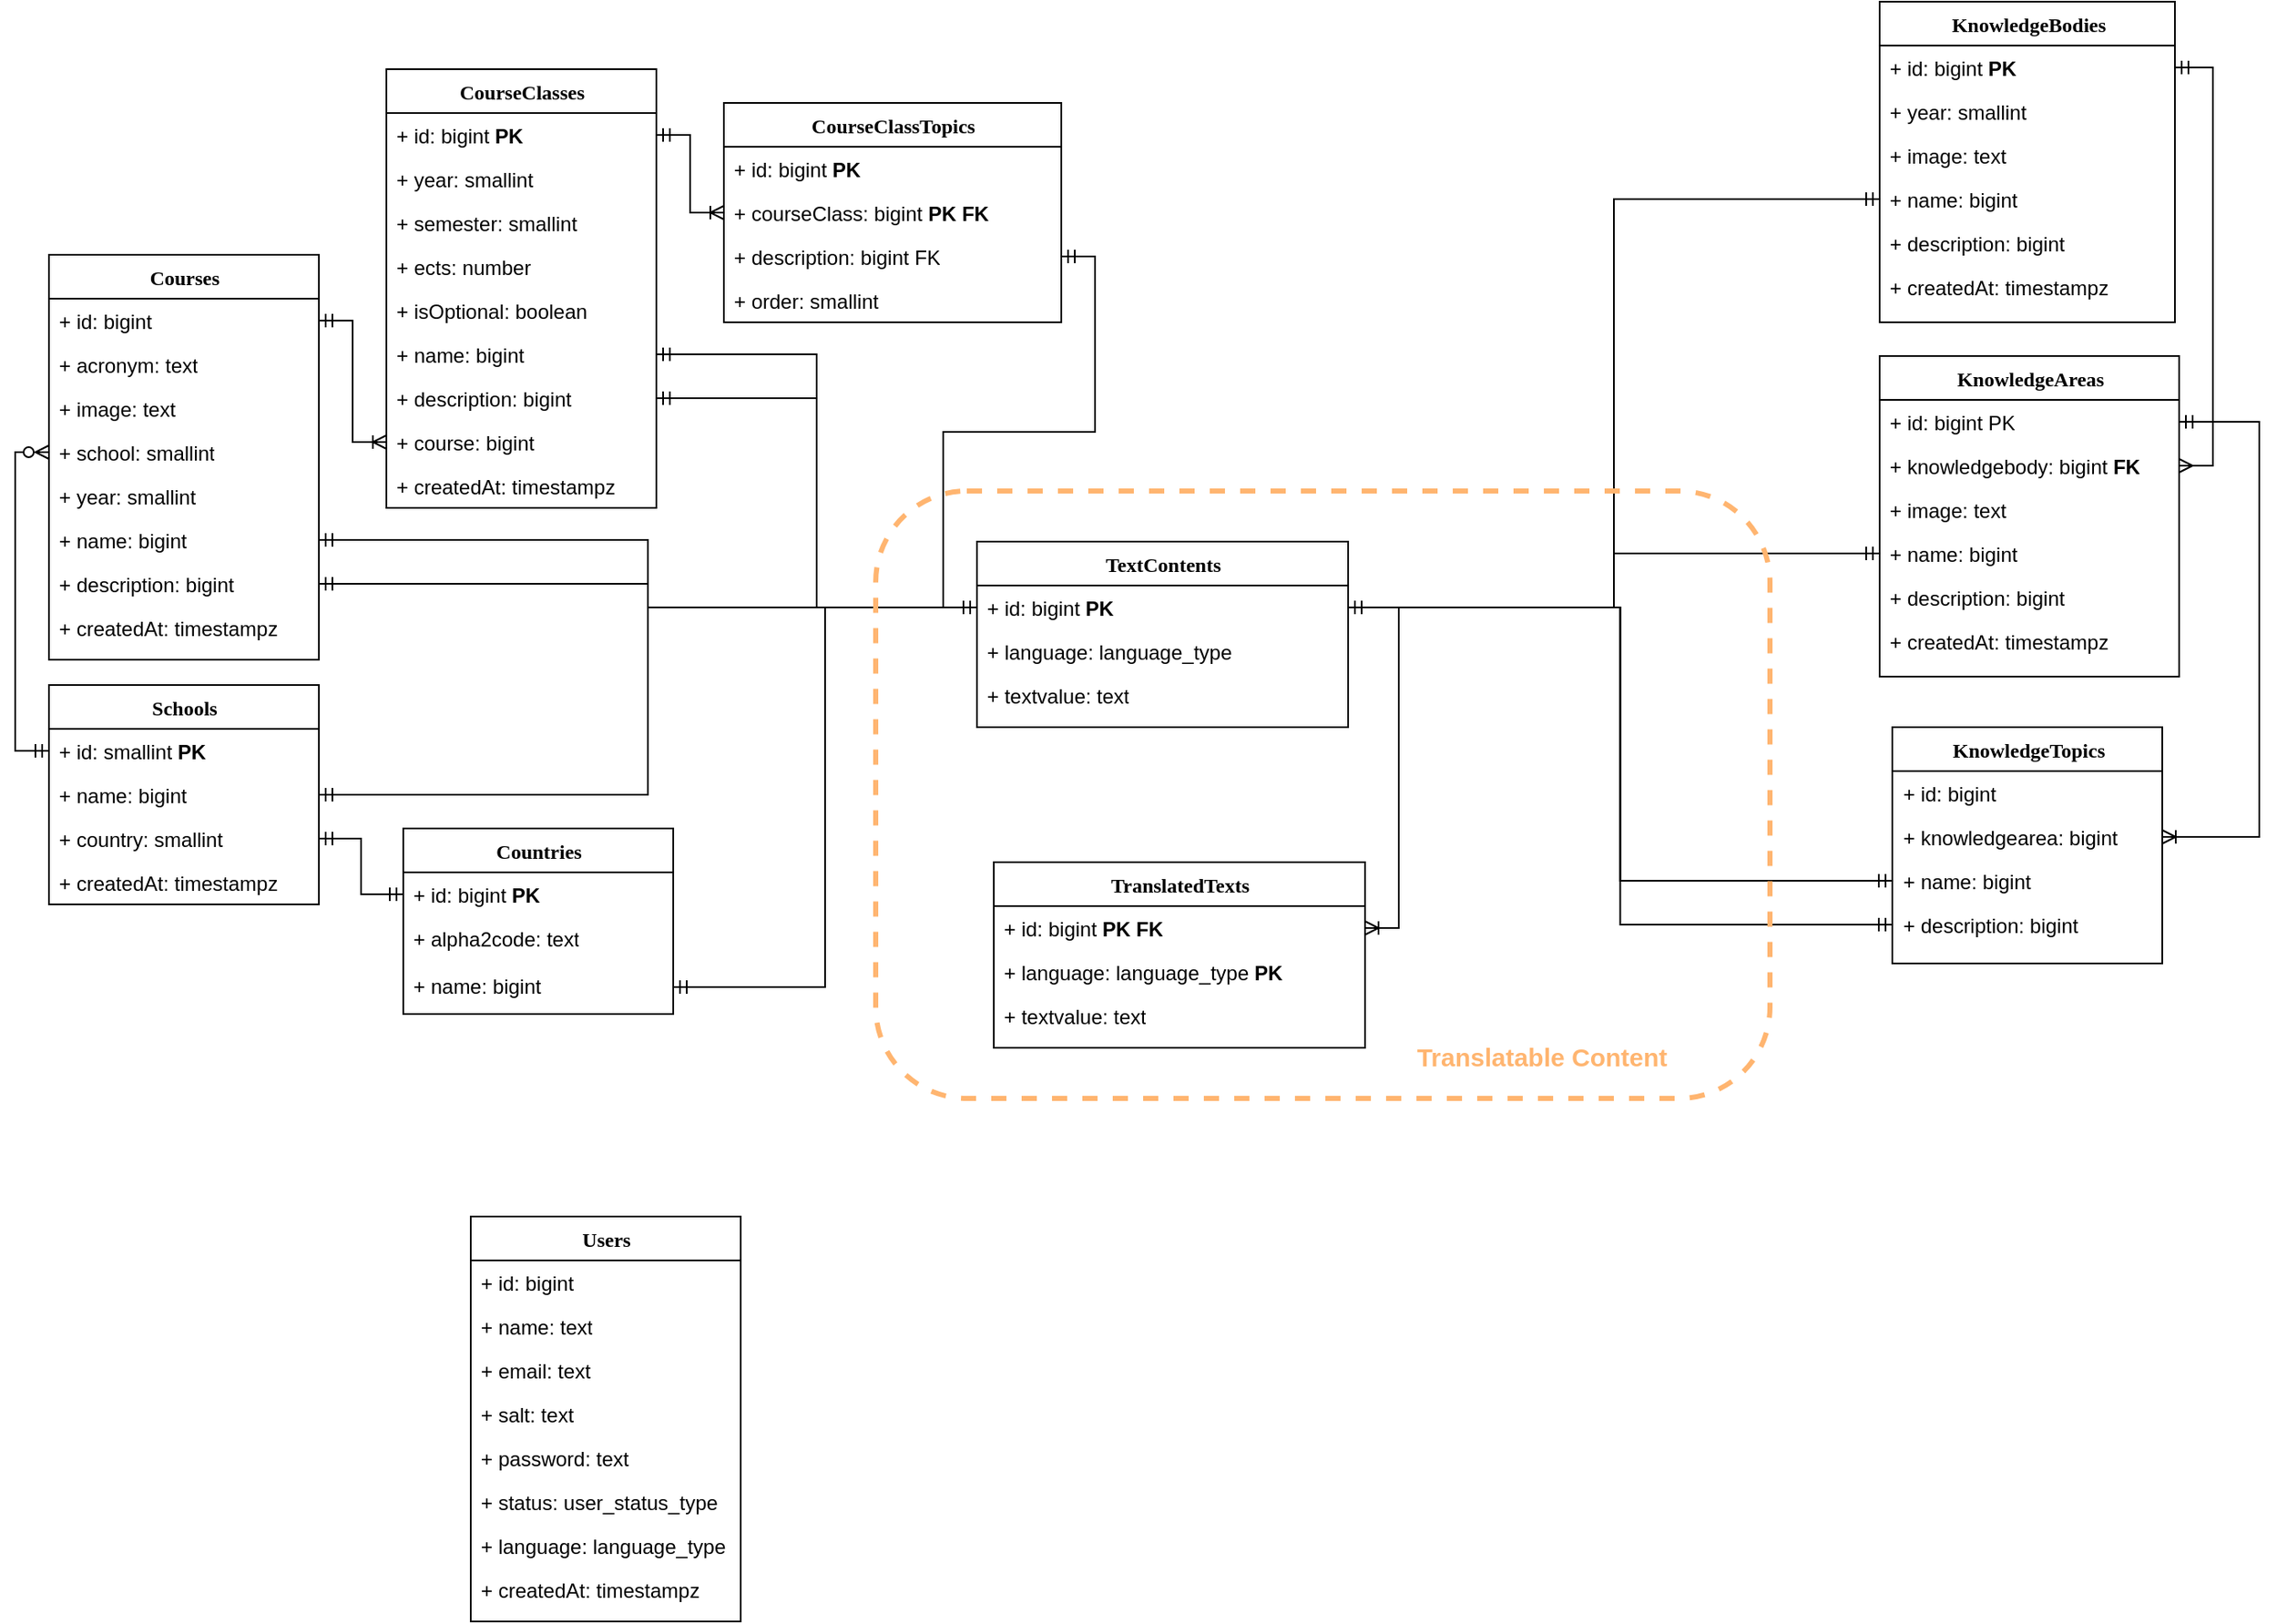<mxfile version="24.2.5" type="device">
  <diagram name="Page-1" id="9f46799a-70d6-7492-0946-bef42562c5a5">
    <mxGraphModel dx="819" dy="478" grid="1" gridSize="10" guides="1" tooltips="1" connect="1" arrows="1" fold="1" page="1" pageScale="1" pageWidth="1100" pageHeight="850" background="none" math="0" shadow="0">
      <root>
        <mxCell id="0" />
        <mxCell id="1" parent="0" />
        <mxCell id="78961159f06e98e8-17" value="Courses" style="swimlane;html=1;fontStyle=1;align=center;verticalAlign=top;childLayout=stackLayout;horizontal=1;startSize=26;horizontalStack=0;resizeParent=1;resizeLast=0;collapsible=1;marginBottom=0;swimlaneFillColor=#ffffff;rounded=0;shadow=0;comic=0;labelBackgroundColor=none;strokeWidth=1;fillColor=none;fontFamily=Verdana;fontSize=12" parent="1" vertex="1">
          <mxGeometry x="160" y="220" width="160" height="240" as="geometry" />
        </mxCell>
        <mxCell id="78961159f06e98e8-21" value="+ id: bigint" style="text;html=1;strokeColor=none;fillColor=none;align=left;verticalAlign=top;spacingLeft=4;spacingRight=4;whiteSpace=wrap;overflow=hidden;rotatable=0;points=[[0,0.5],[1,0.5]];portConstraint=eastwest;" parent="78961159f06e98e8-17" vertex="1">
          <mxGeometry y="26" width="160" height="26" as="geometry" />
        </mxCell>
        <mxCell id="78961159f06e98e8-23" value="+ acronym: text" style="text;html=1;strokeColor=none;fillColor=none;align=left;verticalAlign=top;spacingLeft=4;spacingRight=4;whiteSpace=wrap;overflow=hidden;rotatable=0;points=[[0,0.5],[1,0.5]];portConstraint=eastwest;" parent="78961159f06e98e8-17" vertex="1">
          <mxGeometry y="52" width="160" height="26" as="geometry" />
        </mxCell>
        <mxCell id="78961159f06e98e8-25" value="+ image: text" style="text;html=1;strokeColor=none;fillColor=none;align=left;verticalAlign=top;spacingLeft=4;spacingRight=4;whiteSpace=wrap;overflow=hidden;rotatable=0;points=[[0,0.5],[1,0.5]];portConstraint=eastwest;" parent="78961159f06e98e8-17" vertex="1">
          <mxGeometry y="78" width="160" height="26" as="geometry" />
        </mxCell>
        <mxCell id="78961159f06e98e8-26" value="+ school: smallint" style="text;html=1;strokeColor=none;fillColor=none;align=left;verticalAlign=top;spacingLeft=4;spacingRight=4;whiteSpace=wrap;overflow=hidden;rotatable=0;points=[[0,0.5],[1,0.5]];portConstraint=eastwest;" parent="78961159f06e98e8-17" vertex="1">
          <mxGeometry y="104" width="160" height="26" as="geometry" />
        </mxCell>
        <mxCell id="78961159f06e98e8-24" value="+ year: smallint" style="text;html=1;strokeColor=none;fillColor=none;align=left;verticalAlign=top;spacingLeft=4;spacingRight=4;whiteSpace=wrap;overflow=hidden;rotatable=0;points=[[0,0.5],[1,0.5]];portConstraint=eastwest;" parent="78961159f06e98e8-17" vertex="1">
          <mxGeometry y="130" width="160" height="26" as="geometry" />
        </mxCell>
        <mxCell id="8A3KfF3B4RBnHkQphTCw-4" value="+ name: bigint" style="text;html=1;strokeColor=none;fillColor=none;align=left;verticalAlign=top;spacingLeft=4;spacingRight=4;whiteSpace=wrap;overflow=hidden;rotatable=0;points=[[0,0.5],[1,0.5]];portConstraint=eastwest;" parent="78961159f06e98e8-17" vertex="1">
          <mxGeometry y="156" width="160" height="26" as="geometry" />
        </mxCell>
        <mxCell id="NeSHO24KJ40r5-6IX3e8-1" value="+ description: bigint" style="text;html=1;strokeColor=none;fillColor=none;align=left;verticalAlign=top;spacingLeft=4;spacingRight=4;whiteSpace=wrap;overflow=hidden;rotatable=0;points=[[0,0.5],[1,0.5]];portConstraint=eastwest;" vertex="1" parent="78961159f06e98e8-17">
          <mxGeometry y="182" width="160" height="26" as="geometry" />
        </mxCell>
        <mxCell id="NeSHO24KJ40r5-6IX3e8-2" value="+ createdAt: timestampz" style="text;html=1;strokeColor=none;fillColor=none;align=left;verticalAlign=top;spacingLeft=4;spacingRight=4;whiteSpace=wrap;overflow=hidden;rotatable=0;points=[[0,0.5],[1,0.5]];portConstraint=eastwest;" vertex="1" parent="78961159f06e98e8-17">
          <mxGeometry y="208" width="160" height="26" as="geometry" />
        </mxCell>
        <mxCell id="78961159f06e98e8-43" value="KnowledgeAreas" style="swimlane;html=1;fontStyle=1;align=center;verticalAlign=top;childLayout=stackLayout;horizontal=1;startSize=26;horizontalStack=0;resizeParent=1;resizeLast=0;collapsible=1;marginBottom=0;swimlaneFillColor=#ffffff;rounded=0;shadow=0;comic=0;labelBackgroundColor=none;strokeWidth=1;fillColor=none;fontFamily=Verdana;fontSize=12" parent="1" vertex="1">
          <mxGeometry x="1245" y="280" width="177.5" height="190" as="geometry" />
        </mxCell>
        <mxCell id="78961159f06e98e8-44" value="+ id: bigint PK" style="text;html=1;strokeColor=none;fillColor=none;align=left;verticalAlign=top;spacingLeft=4;spacingRight=4;whiteSpace=wrap;overflow=hidden;rotatable=0;points=[[0,0.5],[1,0.5]];portConstraint=eastwest;" parent="78961159f06e98e8-43" vertex="1">
          <mxGeometry y="26" width="177.5" height="26" as="geometry" />
        </mxCell>
        <mxCell id="942C9Zqzs8NlF-AYDThD-16" value="+ knowledgebody: bigint &lt;b&gt;FK&lt;/b&gt;" style="text;html=1;strokeColor=none;fillColor=none;align=left;verticalAlign=top;spacingLeft=4;spacingRight=4;whiteSpace=wrap;overflow=hidden;rotatable=0;points=[[0,0.5],[1,0.5]];portConstraint=eastwest;" parent="78961159f06e98e8-43" vertex="1">
          <mxGeometry y="52" width="177.5" height="26" as="geometry" />
        </mxCell>
        <mxCell id="78961159f06e98e8-45" value="+ image: text" style="text;html=1;strokeColor=none;fillColor=none;align=left;verticalAlign=top;spacingLeft=4;spacingRight=4;whiteSpace=wrap;overflow=hidden;rotatable=0;points=[[0,0.5],[1,0.5]];portConstraint=eastwest;" parent="78961159f06e98e8-43" vertex="1">
          <mxGeometry y="78" width="177.5" height="26" as="geometry" />
        </mxCell>
        <mxCell id="8A3KfF3B4RBnHkQphTCw-15" value="+ name: bigint" style="text;html=1;strokeColor=none;fillColor=none;align=left;verticalAlign=top;spacingLeft=4;spacingRight=4;whiteSpace=wrap;overflow=hidden;rotatable=0;points=[[0,0.5],[1,0.5]];portConstraint=eastwest;" parent="78961159f06e98e8-43" vertex="1">
          <mxGeometry y="104" width="177.5" height="26" as="geometry" />
        </mxCell>
        <mxCell id="8A3KfF3B4RBnHkQphTCw-16" value="+ description: bigint" style="text;html=1;strokeColor=none;fillColor=none;align=left;verticalAlign=top;spacingLeft=4;spacingRight=4;whiteSpace=wrap;overflow=hidden;rotatable=0;points=[[0,0.5],[1,0.5]];portConstraint=eastwest;" parent="78961159f06e98e8-43" vertex="1">
          <mxGeometry y="130" width="177.5" height="26" as="geometry" />
        </mxCell>
        <mxCell id="NeSHO24KJ40r5-6IX3e8-8" style="edgeStyle=orthogonalEdgeStyle;rounded=0;orthogonalLoop=1;jettySize=auto;html=1;exitX=1;exitY=0.5;exitDx=0;exitDy=0;" edge="1" parent="78961159f06e98e8-43" source="78961159f06e98e8-45" target="78961159f06e98e8-45">
          <mxGeometry relative="1" as="geometry" />
        </mxCell>
        <mxCell id="NeSHO24KJ40r5-6IX3e8-9" value="+ createdAt: timestampz" style="text;html=1;strokeColor=none;fillColor=none;align=left;verticalAlign=top;spacingLeft=4;spacingRight=4;whiteSpace=wrap;overflow=hidden;rotatable=0;points=[[0,0.5],[1,0.5]];portConstraint=eastwest;" vertex="1" parent="78961159f06e98e8-43">
          <mxGeometry y="156" width="177.5" height="26" as="geometry" />
        </mxCell>
        <mxCell id="78961159f06e98e8-56" value="Schools" style="swimlane;html=1;fontStyle=1;align=center;verticalAlign=top;childLayout=stackLayout;horizontal=1;startSize=26;horizontalStack=0;resizeParent=1;resizeLast=0;collapsible=1;marginBottom=0;swimlaneFillColor=#ffffff;rounded=0;shadow=0;comic=0;labelBackgroundColor=none;strokeWidth=1;fillColor=none;fontFamily=Verdana;fontSize=12" parent="1" vertex="1">
          <mxGeometry x="160" y="475" width="160" height="130" as="geometry" />
        </mxCell>
        <mxCell id="78961159f06e98e8-57" value="+ id: smallint &lt;b&gt;PK&lt;/b&gt;" style="text;html=1;strokeColor=none;fillColor=none;align=left;verticalAlign=top;spacingLeft=4;spacingRight=4;whiteSpace=wrap;overflow=hidden;rotatable=0;points=[[0,0.5],[1,0.5]];portConstraint=eastwest;" parent="78961159f06e98e8-56" vertex="1">
          <mxGeometry y="26" width="160" height="26" as="geometry" />
        </mxCell>
        <mxCell id="78961159f06e98e8-58" value="+ name: bigint" style="text;html=1;strokeColor=none;fillColor=none;align=left;verticalAlign=top;spacingLeft=4;spacingRight=4;whiteSpace=wrap;overflow=hidden;rotatable=0;points=[[0,0.5],[1,0.5]];portConstraint=eastwest;" parent="78961159f06e98e8-56" vertex="1">
          <mxGeometry y="52" width="160" height="26" as="geometry" />
        </mxCell>
        <mxCell id="78961159f06e98e8-59" value="+ country: smallint" style="text;html=1;strokeColor=none;fillColor=none;align=left;verticalAlign=top;spacingLeft=4;spacingRight=4;whiteSpace=wrap;overflow=hidden;rotatable=0;points=[[0,0.5],[1,0.5]];portConstraint=eastwest;" parent="78961159f06e98e8-56" vertex="1">
          <mxGeometry y="78" width="160" height="26" as="geometry" />
        </mxCell>
        <mxCell id="NeSHO24KJ40r5-6IX3e8-4" value="+ createdAt: timestampz" style="text;html=1;strokeColor=none;fillColor=none;align=left;verticalAlign=top;spacingLeft=4;spacingRight=4;whiteSpace=wrap;overflow=hidden;rotatable=0;points=[[0,0.5],[1,0.5]];portConstraint=eastwest;" vertex="1" parent="78961159f06e98e8-56">
          <mxGeometry y="104" width="160" height="26" as="geometry" />
        </mxCell>
        <mxCell id="78961159f06e98e8-69" value="CourseClasses" style="swimlane;html=1;fontStyle=1;align=center;verticalAlign=top;childLayout=stackLayout;horizontal=1;startSize=26;horizontalStack=0;resizeParent=1;resizeLast=0;collapsible=1;marginBottom=0;swimlaneFillColor=#ffffff;rounded=0;shadow=0;comic=0;labelBackgroundColor=none;strokeWidth=1;fillColor=none;fontFamily=Verdana;fontSize=12" parent="1" vertex="1">
          <mxGeometry x="360" y="110" width="160" height="260" as="geometry" />
        </mxCell>
        <mxCell id="78961159f06e98e8-70" value="+ id: bigint &lt;b&gt;PK&lt;/b&gt;" style="text;html=1;strokeColor=none;fillColor=none;align=left;verticalAlign=top;spacingLeft=4;spacingRight=4;whiteSpace=wrap;overflow=hidden;rotatable=0;points=[[0,0.5],[1,0.5]];portConstraint=eastwest;" parent="78961159f06e98e8-69" vertex="1">
          <mxGeometry y="26" width="160" height="26" as="geometry" />
        </mxCell>
        <mxCell id="78961159f06e98e8-71" value="+ year: smallint" style="text;html=1;strokeColor=none;fillColor=none;align=left;verticalAlign=top;spacingLeft=4;spacingRight=4;whiteSpace=wrap;overflow=hidden;rotatable=0;points=[[0,0.5],[1,0.5]];portConstraint=eastwest;" parent="78961159f06e98e8-69" vertex="1">
          <mxGeometry y="52" width="160" height="26" as="geometry" />
        </mxCell>
        <mxCell id="78961159f06e98e8-72" value="+ semester: smallint" style="text;html=1;strokeColor=none;fillColor=none;align=left;verticalAlign=top;spacingLeft=4;spacingRight=4;whiteSpace=wrap;overflow=hidden;rotatable=0;points=[[0,0.5],[1,0.5]];portConstraint=eastwest;" parent="78961159f06e98e8-69" vertex="1">
          <mxGeometry y="78" width="160" height="26" as="geometry" />
        </mxCell>
        <mxCell id="78961159f06e98e8-74" value="+ ects: number" style="text;html=1;strokeColor=none;fillColor=none;align=left;verticalAlign=top;spacingLeft=4;spacingRight=4;whiteSpace=wrap;overflow=hidden;rotatable=0;points=[[0,0.5],[1,0.5]];portConstraint=eastwest;" parent="78961159f06e98e8-69" vertex="1">
          <mxGeometry y="104" width="160" height="26" as="geometry" />
        </mxCell>
        <mxCell id="78961159f06e98e8-75" value="+ isOptional: boolean" style="text;html=1;strokeColor=none;fillColor=none;align=left;verticalAlign=top;spacingLeft=4;spacingRight=4;whiteSpace=wrap;overflow=hidden;rotatable=0;points=[[0,0.5],[1,0.5]];portConstraint=eastwest;" parent="78961159f06e98e8-69" vertex="1">
          <mxGeometry y="130" width="160" height="26" as="geometry" />
        </mxCell>
        <mxCell id="8A3KfF3B4RBnHkQphTCw-6" value="+ name: bigint" style="text;html=1;strokeColor=none;fillColor=none;align=left;verticalAlign=top;spacingLeft=4;spacingRight=4;whiteSpace=wrap;overflow=hidden;rotatable=0;points=[[0,0.5],[1,0.5]];portConstraint=eastwest;" parent="78961159f06e98e8-69" vertex="1">
          <mxGeometry y="156" width="160" height="26" as="geometry" />
        </mxCell>
        <mxCell id="8A3KfF3B4RBnHkQphTCw-7" value="+ description: bigint" style="text;html=1;strokeColor=none;fillColor=none;align=left;verticalAlign=top;spacingLeft=4;spacingRight=4;whiteSpace=wrap;overflow=hidden;rotatable=0;points=[[0,0.5],[1,0.5]];portConstraint=eastwest;" parent="78961159f06e98e8-69" vertex="1">
          <mxGeometry y="182" width="160" height="26" as="geometry" />
        </mxCell>
        <mxCell id="78961159f06e98e8-76" value="+ course: bigint" style="text;html=1;strokeColor=none;fillColor=none;align=left;verticalAlign=top;spacingLeft=4;spacingRight=4;whiteSpace=wrap;overflow=hidden;rotatable=0;points=[[0,0.5],[1,0.5]];portConstraint=eastwest;" parent="78961159f06e98e8-69" vertex="1">
          <mxGeometry y="208" width="160" height="26" as="geometry" />
        </mxCell>
        <mxCell id="NeSHO24KJ40r5-6IX3e8-3" value="+ createdAt: timestampz" style="text;html=1;strokeColor=none;fillColor=none;align=left;verticalAlign=top;spacingLeft=4;spacingRight=4;whiteSpace=wrap;overflow=hidden;rotatable=0;points=[[0,0.5],[1,0.5]];portConstraint=eastwest;" vertex="1" parent="78961159f06e98e8-69">
          <mxGeometry y="234" width="160" height="26" as="geometry" />
        </mxCell>
        <mxCell id="78961159f06e98e8-82" value="KnowledgeTopics" style="swimlane;html=1;fontStyle=1;align=center;verticalAlign=top;childLayout=stackLayout;horizontal=1;startSize=26;horizontalStack=0;resizeParent=1;resizeLast=0;collapsible=1;marginBottom=0;swimlaneFillColor=#ffffff;rounded=0;shadow=0;comic=0;labelBackgroundColor=none;strokeWidth=1;fillColor=none;fontFamily=Verdana;fontSize=12" parent="1" vertex="1">
          <mxGeometry x="1252.5" y="500" width="160" height="140" as="geometry" />
        </mxCell>
        <mxCell id="78961159f06e98e8-83" value="+ id: bigint" style="text;html=1;strokeColor=none;fillColor=none;align=left;verticalAlign=top;spacingLeft=4;spacingRight=4;whiteSpace=wrap;overflow=hidden;rotatable=0;points=[[0,0.5],[1,0.5]];portConstraint=eastwest;" parent="78961159f06e98e8-82" vertex="1">
          <mxGeometry y="26" width="160" height="26" as="geometry" />
        </mxCell>
        <mxCell id="78961159f06e98e8-84" value="+ knowledgearea: bigint" style="text;html=1;strokeColor=none;fillColor=none;align=left;verticalAlign=top;spacingLeft=4;spacingRight=4;whiteSpace=wrap;overflow=hidden;rotatable=0;points=[[0,0.5],[1,0.5]];portConstraint=eastwest;" parent="78961159f06e98e8-82" vertex="1">
          <mxGeometry y="52" width="160" height="26" as="geometry" />
        </mxCell>
        <mxCell id="8A3KfF3B4RBnHkQphTCw-17" value="+ name: bigint" style="text;html=1;strokeColor=none;fillColor=none;align=left;verticalAlign=top;spacingLeft=4;spacingRight=4;whiteSpace=wrap;overflow=hidden;rotatable=0;points=[[0,0.5],[1,0.5]];portConstraint=eastwest;" parent="78961159f06e98e8-82" vertex="1">
          <mxGeometry y="78" width="160" height="26" as="geometry" />
        </mxCell>
        <mxCell id="8A3KfF3B4RBnHkQphTCw-18" value="+ description: bigint" style="text;html=1;strokeColor=none;fillColor=none;align=left;verticalAlign=top;spacingLeft=4;spacingRight=4;whiteSpace=wrap;overflow=hidden;rotatable=0;points=[[0,0.5],[1,0.5]];portConstraint=eastwest;" parent="78961159f06e98e8-82" vertex="1">
          <mxGeometry y="104" width="160" height="26" as="geometry" />
        </mxCell>
        <mxCell id="ZQt6oFLAZahqBDJIXmhg-1" style="rounded=0;orthogonalLoop=1;jettySize=auto;html=1;exitX=0;exitY=0.5;exitDx=0;exitDy=0;endArrow=ERmandOne;endFill=0;startArrow=ERmandOne;startFill=0;entryX=1;entryY=0.5;entryDx=0;entryDy=0;edgeStyle=orthogonalEdgeStyle;" parent="1" source="8A3KfF3B4RBnHkQphTCw-17" target="942C9Zqzs8NlF-AYDThD-19" edge="1">
          <mxGeometry relative="1" as="geometry">
            <mxPoint x="1280" y="449" as="targetPoint" />
          </mxGeometry>
        </mxCell>
        <mxCell id="ZQt6oFLAZahqBDJIXmhg-2" style="edgeStyle=orthogonalEdgeStyle;rounded=0;orthogonalLoop=1;jettySize=auto;html=1;exitX=1;exitY=0.5;exitDx=0;exitDy=0;endArrow=ERoneToMany;endFill=0;startArrow=ERmandOne;startFill=0;entryX=1;entryY=0.5;entryDx=0;entryDy=0;" parent="1" source="78961159f06e98e8-44" target="78961159f06e98e8-84" edge="1">
          <mxGeometry relative="1" as="geometry">
            <mxPoint x="1420" y="575" as="targetPoint" />
            <Array as="points">
              <mxPoint x="1470" y="319" />
              <mxPoint x="1470" y="565" />
            </Array>
          </mxGeometry>
        </mxCell>
        <mxCell id="ZQt6oFLAZahqBDJIXmhg-3" style="edgeStyle=orthogonalEdgeStyle;rounded=0;orthogonalLoop=1;jettySize=auto;html=1;exitX=0;exitY=0.5;exitDx=0;exitDy=0;endArrow=ERmandOne;endFill=0;startArrow=ERmandOne;startFill=0;entryX=1;entryY=0.5;entryDx=0;entryDy=0;" parent="1" source="8A3KfF3B4RBnHkQphTCw-15" target="942C9Zqzs8NlF-AYDThD-19" edge="1">
          <mxGeometry relative="1" as="geometry">
            <mxPoint x="1150" y="649" as="targetPoint" />
          </mxGeometry>
        </mxCell>
        <mxCell id="ZQt6oFLAZahqBDJIXmhg-4" style="rounded=0;orthogonalLoop=1;jettySize=auto;html=1;exitX=1;exitY=0.5;exitDx=0;exitDy=0;endArrow=ERmandOne;endFill=0;startArrow=ERmandOne;startFill=0;entryX=0;entryY=0.5;entryDx=0;entryDy=0;edgeStyle=orthogonalEdgeStyle;" parent="1" source="NeSHO24KJ40r5-6IX3e8-1" target="942C9Zqzs8NlF-AYDThD-19" edge="1">
          <mxGeometry relative="1" as="geometry">
            <mxPoint x="330" y="356" as="sourcePoint" />
          </mxGeometry>
        </mxCell>
        <mxCell id="ZQt6oFLAZahqBDJIXmhg-5" style="edgeStyle=orthogonalEdgeStyle;rounded=0;orthogonalLoop=1;jettySize=auto;html=1;exitX=1;exitY=0.5;exitDx=0;exitDy=0;entryX=0;entryY=0.5;entryDx=0;entryDy=0;endArrow=ERoneToMany;endFill=0;startArrow=ERmandOne;startFill=0;" parent="1" source="78961159f06e98e8-21" target="78961159f06e98e8-76" edge="1">
          <mxGeometry relative="1" as="geometry" />
        </mxCell>
        <mxCell id="jMeobMEoM1EcGxq7kb9L-1" value="Countries" style="swimlane;html=1;fontStyle=1;align=center;verticalAlign=top;childLayout=stackLayout;horizontal=1;startSize=26;horizontalStack=0;resizeParent=1;resizeLast=0;collapsible=1;marginBottom=0;swimlaneFillColor=#ffffff;rounded=0;shadow=0;comic=0;labelBackgroundColor=none;strokeWidth=1;fillColor=none;fontFamily=Verdana;fontSize=12" parent="1" vertex="1">
          <mxGeometry x="370" y="560" width="160" height="110" as="geometry" />
        </mxCell>
        <mxCell id="jMeobMEoM1EcGxq7kb9L-2" value="+ id: bigint &lt;b&gt;PK&lt;/b&gt;" style="text;html=1;strokeColor=none;fillColor=none;align=left;verticalAlign=top;spacingLeft=4;spacingRight=4;whiteSpace=wrap;overflow=hidden;rotatable=0;points=[[0,0.5],[1,0.5]];portConstraint=eastwest;" parent="jMeobMEoM1EcGxq7kb9L-1" vertex="1">
          <mxGeometry y="26" width="160" height="26" as="geometry" />
        </mxCell>
        <mxCell id="jMeobMEoM1EcGxq7kb9L-3" value="+ alpha2code: text" style="text;html=1;strokeColor=none;fillColor=none;align=left;verticalAlign=top;spacingLeft=4;spacingRight=4;whiteSpace=wrap;overflow=hidden;rotatable=0;points=[[0,0.5],[1,0.5]];portConstraint=eastwest;" parent="jMeobMEoM1EcGxq7kb9L-1" vertex="1">
          <mxGeometry y="52" width="160" height="28" as="geometry" />
        </mxCell>
        <mxCell id="8A3KfF3B4RBnHkQphTCw-2" value="+ name: bigint" style="text;html=1;strokeColor=none;fillColor=none;align=left;verticalAlign=top;spacingLeft=4;spacingRight=4;whiteSpace=wrap;overflow=hidden;rotatable=0;points=[[0,0.5],[1,0.5]];portConstraint=eastwest;" parent="jMeobMEoM1EcGxq7kb9L-1" vertex="1">
          <mxGeometry y="80" width="160" height="28" as="geometry" />
        </mxCell>
        <mxCell id="XdokjsiBTJrUcKScTDy4-5" style="rounded=0;orthogonalLoop=1;jettySize=auto;html=1;entryX=1;entryY=0.5;entryDx=0;entryDy=0;endArrow=ERmandOne;endFill=0;startArrow=ERmandOne;startFill=0;exitX=0;exitY=0.5;exitDx=0;exitDy=0;edgeStyle=orthogonalEdgeStyle;" parent="1" source="942C9Zqzs8NlF-AYDThD-19" target="8A3KfF3B4RBnHkQphTCw-2" edge="1">
          <mxGeometry relative="1" as="geometry">
            <mxPoint x="390" y="739" as="sourcePoint" />
          </mxGeometry>
        </mxCell>
        <mxCell id="XdokjsiBTJrUcKScTDy4-12" style="rounded=0;orthogonalLoop=1;jettySize=auto;html=1;exitX=1;exitY=0.5;exitDx=0;exitDy=0;entryX=0;entryY=0.5;entryDx=0;entryDy=0;startArrow=ERmandOne;startFill=0;endArrow=ERmandOne;endFill=0;edgeStyle=orthogonalEdgeStyle;" parent="1" source="78961159f06e98e8-59" target="jMeobMEoM1EcGxq7kb9L-2" edge="1">
          <mxGeometry relative="1" as="geometry" />
        </mxCell>
        <mxCell id="XdokjsiBTJrUcKScTDy4-13" style="rounded=0;orthogonalLoop=1;jettySize=auto;html=1;exitX=0;exitY=0.5;exitDx=0;exitDy=0;entryX=0;entryY=0.5;entryDx=0;entryDy=0;startArrow=ERzeroToMany;startFill=0;endArrow=ERmandOne;endFill=0;edgeStyle=orthogonalEdgeStyle;" parent="1" source="78961159f06e98e8-26" target="78961159f06e98e8-57" edge="1">
          <mxGeometry relative="1" as="geometry" />
        </mxCell>
        <mxCell id="XdokjsiBTJrUcKScTDy4-21" style="rounded=0;orthogonalLoop=1;jettySize=auto;html=1;endArrow=ERmandOne;endFill=0;startArrow=ERmandOne;startFill=0;entryX=0;entryY=0.5;entryDx=0;entryDy=0;exitX=1;exitY=0.5;exitDx=0;exitDy=0;edgeStyle=orthogonalEdgeStyle;" parent="1" source="8A3KfF3B4RBnHkQphTCw-6" target="942C9Zqzs8NlF-AYDThD-19" edge="1">
          <mxGeometry relative="1" as="geometry">
            <mxPoint x="340" y="270" as="sourcePoint" />
          </mxGeometry>
        </mxCell>
        <mxCell id="XdokjsiBTJrUcKScTDy4-28" value="CourseClassTopics" style="swimlane;html=1;fontStyle=1;align=center;verticalAlign=top;childLayout=stackLayout;horizontal=1;startSize=26;horizontalStack=0;resizeParent=1;resizeLast=0;collapsible=1;marginBottom=0;swimlaneFillColor=#ffffff;rounded=0;shadow=0;comic=0;labelBackgroundColor=none;strokeWidth=1;fillColor=none;fontFamily=Verdana;fontSize=12" parent="1" vertex="1">
          <mxGeometry x="560" y="130" width="200" height="130" as="geometry" />
        </mxCell>
        <mxCell id="XdokjsiBTJrUcKScTDy4-30" value="+ id: bigint &lt;b&gt;PK&lt;/b&gt;" style="text;html=1;strokeColor=none;fillColor=none;align=left;verticalAlign=top;spacingLeft=4;spacingRight=4;whiteSpace=wrap;overflow=hidden;rotatable=0;points=[[0,0.5],[1,0.5]];portConstraint=eastwest;" parent="XdokjsiBTJrUcKScTDy4-28" vertex="1">
          <mxGeometry y="26" width="200" height="26" as="geometry" />
        </mxCell>
        <mxCell id="XdokjsiBTJrUcKScTDy4-29" value="+ courseClass: bigint &lt;b&gt;PK FK&lt;/b&gt;" style="text;html=1;strokeColor=none;fillColor=none;align=left;verticalAlign=top;spacingLeft=4;spacingRight=4;whiteSpace=wrap;overflow=hidden;rotatable=0;points=[[0,0.5],[1,0.5]];portConstraint=eastwest;" parent="XdokjsiBTJrUcKScTDy4-28" vertex="1">
          <mxGeometry y="52" width="200" height="26" as="geometry" />
        </mxCell>
        <mxCell id="8A3KfF3B4RBnHkQphTCw-10" value="+ description: bigint FK" style="text;html=1;strokeColor=none;fillColor=none;align=left;verticalAlign=top;spacingLeft=4;spacingRight=4;whiteSpace=wrap;overflow=hidden;rotatable=0;points=[[0,0.5],[1,0.5]];portConstraint=eastwest;" parent="XdokjsiBTJrUcKScTDy4-28" vertex="1">
          <mxGeometry y="78" width="200" height="26" as="geometry" />
        </mxCell>
        <mxCell id="XdokjsiBTJrUcKScTDy4-31" value="+ order: smallint" style="text;html=1;strokeColor=none;fillColor=none;align=left;verticalAlign=top;spacingLeft=4;spacingRight=4;whiteSpace=wrap;overflow=hidden;rotatable=0;points=[[0,0.5],[1,0.5]];portConstraint=eastwest;" parent="XdokjsiBTJrUcKScTDy4-28" vertex="1">
          <mxGeometry y="104" width="200" height="26" as="geometry" />
        </mxCell>
        <mxCell id="XdokjsiBTJrUcKScTDy4-32" style="edgeStyle=orthogonalEdgeStyle;rounded=0;orthogonalLoop=1;jettySize=auto;html=1;exitX=1;exitY=0.5;exitDx=0;exitDy=0;endArrow=ERoneToMany;endFill=0;startArrow=ERmandOne;startFill=0;" parent="1" source="78961159f06e98e8-70" target="XdokjsiBTJrUcKScTDy4-29" edge="1">
          <mxGeometry relative="1" as="geometry" />
        </mxCell>
        <mxCell id="XdokjsiBTJrUcKScTDy4-33" style="rounded=0;orthogonalLoop=1;jettySize=auto;html=1;exitX=1;exitY=0.5;exitDx=0;exitDy=0;entryX=0;entryY=0.5;entryDx=0;entryDy=0;endArrow=ERmandOne;endFill=0;startArrow=ERmandOne;startFill=0;edgeStyle=orthogonalEdgeStyle;" parent="1" source="8A3KfF3B4RBnHkQphTCw-10" target="942C9Zqzs8NlF-AYDThD-19" edge="1">
          <mxGeometry relative="1" as="geometry" />
        </mxCell>
        <mxCell id="942C9Zqzs8NlF-AYDThD-1" value="KnowledgeBodies" style="swimlane;html=1;fontStyle=1;align=center;verticalAlign=top;childLayout=stackLayout;horizontal=1;startSize=26;horizontalStack=0;resizeParent=1;resizeLast=0;collapsible=1;marginBottom=0;swimlaneFillColor=#ffffff;rounded=0;shadow=0;comic=0;labelBackgroundColor=none;strokeWidth=1;fillColor=none;fontFamily=Verdana;fontSize=12" parent="1" vertex="1">
          <mxGeometry x="1245" y="70" width="175" height="190" as="geometry" />
        </mxCell>
        <mxCell id="942C9Zqzs8NlF-AYDThD-2" value="+ id: bigint &lt;b&gt;PK&lt;/b&gt;" style="text;html=1;strokeColor=none;fillColor=none;align=left;verticalAlign=top;spacingLeft=4;spacingRight=4;whiteSpace=wrap;overflow=hidden;rotatable=0;points=[[0,0.5],[1,0.5]];portConstraint=eastwest;" parent="942C9Zqzs8NlF-AYDThD-1" vertex="1">
          <mxGeometry y="26" width="175" height="26" as="geometry" />
        </mxCell>
        <mxCell id="942C9Zqzs8NlF-AYDThD-7" value="+ year: smallint" style="text;html=1;strokeColor=none;fillColor=none;align=left;verticalAlign=top;spacingLeft=4;spacingRight=4;whiteSpace=wrap;overflow=hidden;rotatable=0;points=[[0,0.5],[1,0.5]];portConstraint=eastwest;" parent="942C9Zqzs8NlF-AYDThD-1" vertex="1">
          <mxGeometry y="52" width="175" height="26" as="geometry" />
        </mxCell>
        <mxCell id="942C9Zqzs8NlF-AYDThD-15" value="+ image: text" style="text;html=1;strokeColor=none;fillColor=none;align=left;verticalAlign=top;spacingLeft=4;spacingRight=4;whiteSpace=wrap;overflow=hidden;rotatable=0;points=[[0,0.5],[1,0.5]];portConstraint=eastwest;" parent="942C9Zqzs8NlF-AYDThD-1" vertex="1">
          <mxGeometry y="78" width="175" height="26" as="geometry" />
        </mxCell>
        <mxCell id="8A3KfF3B4RBnHkQphTCw-12" value="+ name: bigint" style="text;html=1;strokeColor=none;fillColor=none;align=left;verticalAlign=top;spacingLeft=4;spacingRight=4;whiteSpace=wrap;overflow=hidden;rotatable=0;points=[[0,0.5],[1,0.5]];portConstraint=eastwest;" parent="942C9Zqzs8NlF-AYDThD-1" vertex="1">
          <mxGeometry y="104" width="175" height="26" as="geometry" />
        </mxCell>
        <mxCell id="8A3KfF3B4RBnHkQphTCw-13" value="+ description: bigint" style="text;html=1;strokeColor=none;fillColor=none;align=left;verticalAlign=top;spacingLeft=4;spacingRight=4;whiteSpace=wrap;overflow=hidden;rotatable=0;points=[[0,0.5],[1,0.5]];portConstraint=eastwest;" parent="942C9Zqzs8NlF-AYDThD-1" vertex="1">
          <mxGeometry y="130" width="175" height="26" as="geometry" />
        </mxCell>
        <mxCell id="NeSHO24KJ40r5-6IX3e8-7" value="+ createdAt: timestampz" style="text;html=1;strokeColor=none;fillColor=none;align=left;verticalAlign=top;spacingLeft=4;spacingRight=4;whiteSpace=wrap;overflow=hidden;rotatable=0;points=[[0,0.5],[1,0.5]];portConstraint=eastwest;" vertex="1" parent="942C9Zqzs8NlF-AYDThD-1">
          <mxGeometry y="156" width="175" height="26" as="geometry" />
        </mxCell>
        <mxCell id="942C9Zqzs8NlF-AYDThD-14" style="rounded=0;orthogonalLoop=1;jettySize=auto;html=1;exitX=0;exitY=0.5;exitDx=0;exitDy=0;entryX=1;entryY=0.5;entryDx=0;entryDy=0;endArrow=ERmandOne;endFill=0;startArrow=ERmandOne;startFill=0;edgeStyle=orthogonalEdgeStyle;" parent="1" source="8A3KfF3B4RBnHkQphTCw-12" target="942C9Zqzs8NlF-AYDThD-19" edge="1">
          <mxGeometry relative="1" as="geometry" />
        </mxCell>
        <mxCell id="942C9Zqzs8NlF-AYDThD-17" style="edgeStyle=orthogonalEdgeStyle;rounded=0;orthogonalLoop=1;jettySize=auto;html=1;exitX=1;exitY=0.5;exitDx=0;exitDy=0;entryX=1;entryY=0.5;entryDx=0;entryDy=0;endArrow=ERmany;endFill=0;startArrow=ERmandOne;startFill=0;" parent="1" source="942C9Zqzs8NlF-AYDThD-2" target="942C9Zqzs8NlF-AYDThD-16" edge="1">
          <mxGeometry relative="1" as="geometry" />
        </mxCell>
        <mxCell id="8A3KfF3B4RBnHkQphTCw-3" style="edgeStyle=orthogonalEdgeStyle;rounded=0;orthogonalLoop=1;jettySize=auto;html=1;entryX=0;entryY=0.5;entryDx=0;entryDy=0;exitX=1;exitY=0.5;exitDx=0;exitDy=0;startArrow=ERmandOne;startFill=0;endArrow=ERmandOne;endFill=0;" parent="1" source="8A3KfF3B4RBnHkQphTCw-4" target="942C9Zqzs8NlF-AYDThD-19" edge="1">
          <mxGeometry relative="1" as="geometry">
            <mxPoint x="510" y="510" as="sourcePoint" />
          </mxGeometry>
        </mxCell>
        <mxCell id="8A3KfF3B4RBnHkQphTCw-9" style="rounded=0;orthogonalLoop=1;jettySize=auto;html=1;endArrow=ERmandOne;endFill=0;startArrow=ERmandOne;startFill=0;entryX=0;entryY=0.5;entryDx=0;entryDy=0;exitX=1;exitY=0.5;exitDx=0;exitDy=0;edgeStyle=orthogonalEdgeStyle;" parent="1" source="8A3KfF3B4RBnHkQphTCw-7" target="942C9Zqzs8NlF-AYDThD-19" edge="1">
          <mxGeometry relative="1" as="geometry">
            <mxPoint x="280" y="279" as="sourcePoint" />
            <mxPoint x="590" y="699" as="targetPoint" />
          </mxGeometry>
        </mxCell>
        <mxCell id="8A3KfF3B4RBnHkQphTCw-19" style="rounded=0;orthogonalLoop=1;jettySize=auto;html=1;exitX=0;exitY=0.5;exitDx=0;exitDy=0;endArrow=ERmandOne;endFill=0;startArrow=ERmandOne;startFill=0;entryX=1;entryY=0.5;entryDx=0;entryDy=0;edgeStyle=orthogonalEdgeStyle;" parent="1" source="8A3KfF3B4RBnHkQphTCw-18" target="942C9Zqzs8NlF-AYDThD-19" edge="1">
          <mxGeometry relative="1" as="geometry">
            <mxPoint x="1170" y="681" as="sourcePoint" />
            <mxPoint x="790" y="369" as="targetPoint" />
          </mxGeometry>
        </mxCell>
        <mxCell id="OY6j0IKqBcw-_wWz9aDj-1" style="edgeStyle=orthogonalEdgeStyle;rounded=0;orthogonalLoop=1;jettySize=auto;html=1;exitX=1;exitY=0.5;exitDx=0;exitDy=0;entryX=0;entryY=0.5;entryDx=0;entryDy=0;startArrow=ERmandOne;startFill=0;endArrow=ERmandOne;endFill=0;" parent="1" source="78961159f06e98e8-58" target="942C9Zqzs8NlF-AYDThD-19" edge="1">
          <mxGeometry relative="1" as="geometry" />
        </mxCell>
        <mxCell id="l-ru8Nxur-mqo9bedWvv-1" value="Users" style="swimlane;html=1;fontStyle=1;align=center;verticalAlign=top;childLayout=stackLayout;horizontal=1;startSize=26;horizontalStack=0;resizeParent=1;resizeLast=0;collapsible=1;marginBottom=0;swimlaneFillColor=#ffffff;rounded=0;shadow=0;comic=0;labelBackgroundColor=none;strokeWidth=1;fillColor=none;fontFamily=Verdana;fontSize=12" parent="1" vertex="1">
          <mxGeometry x="410" y="790" width="160" height="240" as="geometry" />
        </mxCell>
        <mxCell id="l-ru8Nxur-mqo9bedWvv-2" value="+ id: bigint" style="text;html=1;strokeColor=none;fillColor=none;align=left;verticalAlign=top;spacingLeft=4;spacingRight=4;whiteSpace=wrap;overflow=hidden;rotatable=0;points=[[0,0.5],[1,0.5]];portConstraint=eastwest;" parent="l-ru8Nxur-mqo9bedWvv-1" vertex="1">
          <mxGeometry y="26" width="160" height="26" as="geometry" />
        </mxCell>
        <mxCell id="l-ru8Nxur-mqo9bedWvv-3" value="+ name: text" style="text;html=1;strokeColor=none;fillColor=none;align=left;verticalAlign=top;spacingLeft=4;spacingRight=4;whiteSpace=wrap;overflow=hidden;rotatable=0;points=[[0,0.5],[1,0.5]];portConstraint=eastwest;" parent="l-ru8Nxur-mqo9bedWvv-1" vertex="1">
          <mxGeometry y="52" width="160" height="26" as="geometry" />
        </mxCell>
        <mxCell id="l-ru8Nxur-mqo9bedWvv-6" value="+ email: text" style="text;html=1;strokeColor=none;fillColor=none;align=left;verticalAlign=top;spacingLeft=4;spacingRight=4;whiteSpace=wrap;overflow=hidden;rotatable=0;points=[[0,0.5],[1,0.5]];portConstraint=eastwest;" parent="l-ru8Nxur-mqo9bedWvv-1" vertex="1">
          <mxGeometry y="78" width="160" height="26" as="geometry" />
        </mxCell>
        <mxCell id="l-ru8Nxur-mqo9bedWvv-4" value="+ salt: text" style="text;html=1;strokeColor=none;fillColor=none;align=left;verticalAlign=top;spacingLeft=4;spacingRight=4;whiteSpace=wrap;overflow=hidden;rotatable=0;points=[[0,0.5],[1,0.5]];portConstraint=eastwest;" parent="l-ru8Nxur-mqo9bedWvv-1" vertex="1">
          <mxGeometry y="104" width="160" height="26" as="geometry" />
        </mxCell>
        <mxCell id="l-ru8Nxur-mqo9bedWvv-5" value="+ password: text" style="text;html=1;strokeColor=none;fillColor=none;align=left;verticalAlign=top;spacingLeft=4;spacingRight=4;whiteSpace=wrap;overflow=hidden;rotatable=0;points=[[0,0.5],[1,0.5]];portConstraint=eastwest;" parent="l-ru8Nxur-mqo9bedWvv-1" vertex="1">
          <mxGeometry y="130" width="160" height="26" as="geometry" />
        </mxCell>
        <mxCell id="l-ru8Nxur-mqo9bedWvv-8" value="+ status: user_status_type" style="text;html=1;strokeColor=none;fillColor=none;align=left;verticalAlign=top;spacingLeft=4;spacingRight=4;whiteSpace=wrap;overflow=hidden;rotatable=0;points=[[0,0.5],[1,0.5]];portConstraint=eastwest;" parent="l-ru8Nxur-mqo9bedWvv-1" vertex="1">
          <mxGeometry y="156" width="160" height="26" as="geometry" />
        </mxCell>
        <mxCell id="NeSHO24KJ40r5-6IX3e8-10" value="+ language: language_type" style="text;html=1;strokeColor=none;fillColor=none;align=left;verticalAlign=top;spacingLeft=4;spacingRight=4;whiteSpace=wrap;overflow=hidden;rotatable=0;points=[[0,0.5],[1,0.5]];portConstraint=eastwest;" vertex="1" parent="l-ru8Nxur-mqo9bedWvv-1">
          <mxGeometry y="182" width="160" height="26" as="geometry" />
        </mxCell>
        <mxCell id="l-ru8Nxur-mqo9bedWvv-7" value="+ createdAt: timestampz" style="text;html=1;strokeColor=none;fillColor=none;align=left;verticalAlign=top;spacingLeft=4;spacingRight=4;whiteSpace=wrap;overflow=hidden;rotatable=0;points=[[0,0.5],[1,0.5]];portConstraint=eastwest;" parent="l-ru8Nxur-mqo9bedWvv-1" vertex="1">
          <mxGeometry y="208" width="160" height="26" as="geometry" />
        </mxCell>
        <mxCell id="l-ru8Nxur-mqo9bedWvv-9" value="" style="group" parent="1" vertex="1" connectable="0">
          <mxGeometry x="650" y="360" width="530" height="360" as="geometry" />
        </mxCell>
        <mxCell id="RamcjFw7GAexFvO7gsSz-4" value="" style="group" parent="l-ru8Nxur-mqo9bedWvv-9" vertex="1" connectable="0">
          <mxGeometry width="530" height="360" as="geometry" />
        </mxCell>
        <mxCell id="RamcjFw7GAexFvO7gsSz-1" value="" style="rounded=1;whiteSpace=wrap;html=1;dashed=1;fillColor=none;fontColor=#333333;strokeColor=#FFB570;strokeWidth=3;" parent="RamcjFw7GAexFvO7gsSz-4" vertex="1">
          <mxGeometry width="530" height="360" as="geometry" />
        </mxCell>
        <mxCell id="RamcjFw7GAexFvO7gsSz-3" value="&lt;font style=&quot;font-size: 15px;&quot;&gt;Translatable Content&lt;/font&gt;" style="text;html=1;align=center;verticalAlign=middle;whiteSpace=wrap;rounded=0;fontColor=#FFB570;fontStyle=1" parent="RamcjFw7GAexFvO7gsSz-4" vertex="1">
          <mxGeometry x="290" y="320" width="210" height="30" as="geometry" />
        </mxCell>
        <mxCell id="8A3KfF3B4RBnHkQphTCw-25" value="TranslatedTexts" style="swimlane;html=1;fontStyle=1;align=center;verticalAlign=top;childLayout=stackLayout;horizontal=1;startSize=26;horizontalStack=0;resizeParent=1;resizeLast=0;collapsible=1;marginBottom=0;swimlaneFillColor=#ffffff;rounded=0;shadow=0;comic=0;labelBackgroundColor=none;strokeWidth=1;fillColor=none;fontFamily=Verdana;fontSize=12" parent="RamcjFw7GAexFvO7gsSz-4" vertex="1">
          <mxGeometry x="70" y="220" width="220" height="110" as="geometry" />
        </mxCell>
        <mxCell id="8A3KfF3B4RBnHkQphTCw-26" value="+ id: bigint &lt;b&gt;PK FK&lt;/b&gt;" style="text;html=1;strokeColor=none;fillColor=none;align=left;verticalAlign=top;spacingLeft=4;spacingRight=4;whiteSpace=wrap;overflow=hidden;rotatable=0;points=[[0,0.5],[1,0.5]];portConstraint=eastwest;" parent="8A3KfF3B4RBnHkQphTCw-25" vertex="1">
          <mxGeometry y="26" width="220" height="26" as="geometry" />
        </mxCell>
        <mxCell id="8A3KfF3B4RBnHkQphTCw-27" value="+ language: language_type &lt;b&gt;PK&lt;/b&gt;" style="text;html=1;strokeColor=none;fillColor=none;align=left;verticalAlign=top;spacingLeft=4;spacingRight=4;whiteSpace=wrap;overflow=hidden;rotatable=0;points=[[0,0.5],[1,0.5]];portConstraint=eastwest;" parent="8A3KfF3B4RBnHkQphTCw-25" vertex="1">
          <mxGeometry y="52" width="220" height="26" as="geometry" />
        </mxCell>
        <mxCell id="8A3KfF3B4RBnHkQphTCw-28" value="+ textvalue: text" style="text;html=1;strokeColor=none;fillColor=none;align=left;verticalAlign=top;spacingLeft=4;spacingRight=4;whiteSpace=wrap;overflow=hidden;rotatable=0;points=[[0,0.5],[1,0.5]];portConstraint=eastwest;" parent="8A3KfF3B4RBnHkQphTCw-25" vertex="1">
          <mxGeometry y="78" width="220" height="26" as="geometry" />
        </mxCell>
        <mxCell id="942C9Zqzs8NlF-AYDThD-18" value="TextContents" style="swimlane;html=1;fontStyle=1;align=center;verticalAlign=top;childLayout=stackLayout;horizontal=1;startSize=26;horizontalStack=0;resizeParent=1;resizeLast=0;collapsible=1;marginBottom=0;swimlaneFillColor=#ffffff;rounded=0;shadow=0;comic=0;labelBackgroundColor=none;strokeWidth=1;fillColor=none;fontFamily=Verdana;fontSize=12" parent="l-ru8Nxur-mqo9bedWvv-9" vertex="1">
          <mxGeometry x="60" y="30" width="220" height="110" as="geometry" />
        </mxCell>
        <mxCell id="942C9Zqzs8NlF-AYDThD-19" value="+ id: bigint &lt;b&gt;PK&lt;/b&gt;" style="text;html=1;strokeColor=none;fillColor=none;align=left;verticalAlign=top;spacingLeft=4;spacingRight=4;whiteSpace=wrap;overflow=hidden;rotatable=0;points=[[0,0.5],[1,0.5]];portConstraint=eastwest;" parent="942C9Zqzs8NlF-AYDThD-18" vertex="1">
          <mxGeometry y="26" width="220" height="26" as="geometry" />
        </mxCell>
        <mxCell id="942C9Zqzs8NlF-AYDThD-20" value="+ language: language_type" style="text;html=1;strokeColor=none;fillColor=none;align=left;verticalAlign=top;spacingLeft=4;spacingRight=4;whiteSpace=wrap;overflow=hidden;rotatable=0;points=[[0,0.5],[1,0.5]];portConstraint=eastwest;" parent="942C9Zqzs8NlF-AYDThD-18" vertex="1">
          <mxGeometry y="52" width="220" height="26" as="geometry" />
        </mxCell>
        <mxCell id="942C9Zqzs8NlF-AYDThD-21" value="+ textvalue: text" style="text;html=1;strokeColor=none;fillColor=none;align=left;verticalAlign=top;spacingLeft=4;spacingRight=4;whiteSpace=wrap;overflow=hidden;rotatable=0;points=[[0,0.5],[1,0.5]];portConstraint=eastwest;" parent="942C9Zqzs8NlF-AYDThD-18" vertex="1">
          <mxGeometry y="78" width="220" height="26" as="geometry" />
        </mxCell>
        <mxCell id="8A3KfF3B4RBnHkQphTCw-29" style="edgeStyle=orthogonalEdgeStyle;rounded=0;orthogonalLoop=1;jettySize=auto;html=1;exitX=1;exitY=0.5;exitDx=0;exitDy=0;entryX=1;entryY=0.5;entryDx=0;entryDy=0;startArrow=ERmandOne;startFill=0;endArrow=ERoneToMany;endFill=0;" parent="l-ru8Nxur-mqo9bedWvv-9" source="942C9Zqzs8NlF-AYDThD-19" target="8A3KfF3B4RBnHkQphTCw-26" edge="1">
          <mxGeometry relative="1" as="geometry" />
        </mxCell>
      </root>
    </mxGraphModel>
  </diagram>
</mxfile>
